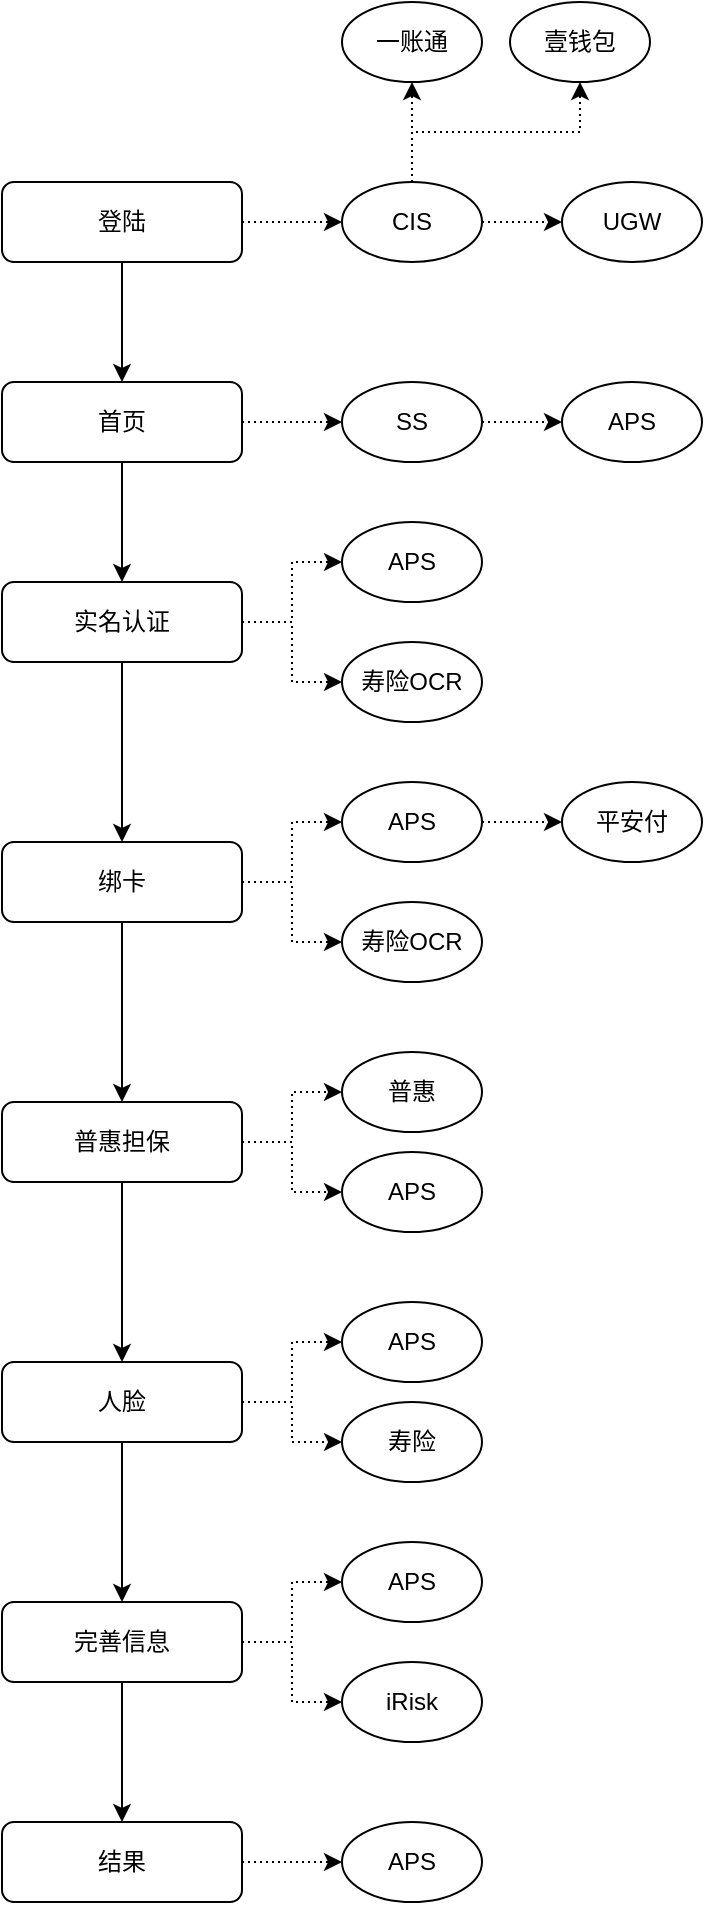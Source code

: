 <mxfile version="13.5.9" type="github">
  <diagram id="C5RBs43oDa-KdzZeNtuy" name="Page-1">
    <mxGraphModel dx="999" dy="573" grid="1" gridSize="10" guides="1" tooltips="1" connect="1" arrows="1" fold="1" page="1" pageScale="1" pageWidth="827" pageHeight="1169" math="0" shadow="0">
      <root>
        <mxCell id="WIyWlLk6GJQsqaUBKTNV-0" />
        <mxCell id="WIyWlLk6GJQsqaUBKTNV-1" parent="WIyWlLk6GJQsqaUBKTNV-0" />
        <mxCell id="BYyM6eGmgJWS8Cs3bAvA-7" style="edgeStyle=orthogonalEdgeStyle;rounded=0;orthogonalLoop=1;jettySize=auto;html=1;exitX=1;exitY=0.5;exitDx=0;exitDy=0;entryX=0;entryY=0.5;entryDx=0;entryDy=0;dashed=1;dashPattern=1 2;" edge="1" parent="WIyWlLk6GJQsqaUBKTNV-1" source="WIyWlLk6GJQsqaUBKTNV-3" target="BYyM6eGmgJWS8Cs3bAvA-6">
          <mxGeometry relative="1" as="geometry" />
        </mxCell>
        <mxCell id="BYyM6eGmgJWS8Cs3bAvA-11" style="edgeStyle=orthogonalEdgeStyle;rounded=0;orthogonalLoop=1;jettySize=auto;html=1;exitX=0.5;exitY=1;exitDx=0;exitDy=0;entryX=0.5;entryY=0;entryDx=0;entryDy=0;" edge="1" parent="WIyWlLk6GJQsqaUBKTNV-1" source="WIyWlLk6GJQsqaUBKTNV-3" target="BYyM6eGmgJWS8Cs3bAvA-10">
          <mxGeometry relative="1" as="geometry" />
        </mxCell>
        <mxCell id="WIyWlLk6GJQsqaUBKTNV-3" value="首页" style="rounded=1;whiteSpace=wrap;html=1;fontSize=12;glass=0;strokeWidth=1;shadow=0;" parent="WIyWlLk6GJQsqaUBKTNV-1" vertex="1">
          <mxGeometry x="90" y="240" width="120" height="40" as="geometry" />
        </mxCell>
        <mxCell id="BYyM6eGmgJWS8Cs3bAvA-4" style="edgeStyle=orthogonalEdgeStyle;rounded=0;orthogonalLoop=1;jettySize=auto;html=1;exitX=1;exitY=0.5;exitDx=0;exitDy=0;dashed=1;dashPattern=1 2;" edge="1" parent="WIyWlLk6GJQsqaUBKTNV-1" source="BYyM6eGmgJWS8Cs3bAvA-0" target="BYyM6eGmgJWS8Cs3bAvA-1">
          <mxGeometry relative="1" as="geometry" />
        </mxCell>
        <mxCell id="BYyM6eGmgJWS8Cs3bAvA-5" style="edgeStyle=orthogonalEdgeStyle;rounded=0;orthogonalLoop=1;jettySize=auto;html=1;exitX=0.5;exitY=1;exitDx=0;exitDy=0;entryX=0.5;entryY=0;entryDx=0;entryDy=0;" edge="1" parent="WIyWlLk6GJQsqaUBKTNV-1" source="BYyM6eGmgJWS8Cs3bAvA-0" target="WIyWlLk6GJQsqaUBKTNV-3">
          <mxGeometry relative="1" as="geometry" />
        </mxCell>
        <mxCell id="BYyM6eGmgJWS8Cs3bAvA-0" value="登陆" style="rounded=1;whiteSpace=wrap;html=1;" vertex="1" parent="WIyWlLk6GJQsqaUBKTNV-1">
          <mxGeometry x="90" y="140" width="120" height="40" as="geometry" />
        </mxCell>
        <mxCell id="BYyM6eGmgJWS8Cs3bAvA-23" style="edgeStyle=orthogonalEdgeStyle;rounded=0;orthogonalLoop=1;jettySize=auto;html=1;exitX=1;exitY=0.5;exitDx=0;exitDy=0;entryX=0;entryY=0.5;entryDx=0;entryDy=0;dashed=1;dashPattern=1 2;" edge="1" parent="WIyWlLk6GJQsqaUBKTNV-1" source="BYyM6eGmgJWS8Cs3bAvA-1" target="BYyM6eGmgJWS8Cs3bAvA-22">
          <mxGeometry relative="1" as="geometry" />
        </mxCell>
        <mxCell id="BYyM6eGmgJWS8Cs3bAvA-26" style="edgeStyle=orthogonalEdgeStyle;rounded=0;orthogonalLoop=1;jettySize=auto;html=1;exitX=0.5;exitY=0;exitDx=0;exitDy=0;entryX=0.5;entryY=1;entryDx=0;entryDy=0;dashed=1;dashPattern=1 2;" edge="1" parent="WIyWlLk6GJQsqaUBKTNV-1" source="BYyM6eGmgJWS8Cs3bAvA-1" target="BYyM6eGmgJWS8Cs3bAvA-24">
          <mxGeometry relative="1" as="geometry" />
        </mxCell>
        <mxCell id="BYyM6eGmgJWS8Cs3bAvA-30" style="edgeStyle=orthogonalEdgeStyle;rounded=0;orthogonalLoop=1;jettySize=auto;html=1;exitX=0.5;exitY=0;exitDx=0;exitDy=0;entryX=0.5;entryY=1;entryDx=0;entryDy=0;dashed=1;dashPattern=1 2;" edge="1" parent="WIyWlLk6GJQsqaUBKTNV-1" source="BYyM6eGmgJWS8Cs3bAvA-1" target="BYyM6eGmgJWS8Cs3bAvA-25">
          <mxGeometry relative="1" as="geometry" />
        </mxCell>
        <mxCell id="BYyM6eGmgJWS8Cs3bAvA-1" value="CIS" style="ellipse;whiteSpace=wrap;html=1;" vertex="1" parent="WIyWlLk6GJQsqaUBKTNV-1">
          <mxGeometry x="260" y="140" width="70" height="40" as="geometry" />
        </mxCell>
        <mxCell id="BYyM6eGmgJWS8Cs3bAvA-9" style="edgeStyle=orthogonalEdgeStyle;rounded=0;orthogonalLoop=1;jettySize=auto;html=1;exitX=1;exitY=0.5;exitDx=0;exitDy=0;entryX=0;entryY=0.5;entryDx=0;entryDy=0;dashed=1;dashPattern=1 2;" edge="1" parent="WIyWlLk6GJQsqaUBKTNV-1" source="BYyM6eGmgJWS8Cs3bAvA-6" target="BYyM6eGmgJWS8Cs3bAvA-8">
          <mxGeometry relative="1" as="geometry" />
        </mxCell>
        <mxCell id="BYyM6eGmgJWS8Cs3bAvA-6" value="SS" style="ellipse;whiteSpace=wrap;html=1;" vertex="1" parent="WIyWlLk6GJQsqaUBKTNV-1">
          <mxGeometry x="260" y="240" width="70" height="40" as="geometry" />
        </mxCell>
        <mxCell id="BYyM6eGmgJWS8Cs3bAvA-8" value="APS" style="ellipse;whiteSpace=wrap;html=1;" vertex="1" parent="WIyWlLk6GJQsqaUBKTNV-1">
          <mxGeometry x="370" y="240" width="70" height="40" as="geometry" />
        </mxCell>
        <mxCell id="BYyM6eGmgJWS8Cs3bAvA-13" style="edgeStyle=orthogonalEdgeStyle;rounded=0;orthogonalLoop=1;jettySize=auto;html=1;exitX=1;exitY=0.5;exitDx=0;exitDy=0;dashed=1;dashPattern=1 2;" edge="1" parent="WIyWlLk6GJQsqaUBKTNV-1" source="BYyM6eGmgJWS8Cs3bAvA-10" target="BYyM6eGmgJWS8Cs3bAvA-12">
          <mxGeometry relative="1" as="geometry" />
        </mxCell>
        <mxCell id="BYyM6eGmgJWS8Cs3bAvA-15" style="edgeStyle=orthogonalEdgeStyle;rounded=0;orthogonalLoop=1;jettySize=auto;html=1;exitX=1;exitY=0.5;exitDx=0;exitDy=0;entryX=0;entryY=0.5;entryDx=0;entryDy=0;dashed=1;dashPattern=1 2;" edge="1" parent="WIyWlLk6GJQsqaUBKTNV-1" source="BYyM6eGmgJWS8Cs3bAvA-10" target="BYyM6eGmgJWS8Cs3bAvA-14">
          <mxGeometry relative="1" as="geometry" />
        </mxCell>
        <mxCell id="BYyM6eGmgJWS8Cs3bAvA-17" style="edgeStyle=orthogonalEdgeStyle;rounded=0;orthogonalLoop=1;jettySize=auto;html=1;exitX=0.5;exitY=1;exitDx=0;exitDy=0;" edge="1" parent="WIyWlLk6GJQsqaUBKTNV-1" source="BYyM6eGmgJWS8Cs3bAvA-10" target="BYyM6eGmgJWS8Cs3bAvA-16">
          <mxGeometry relative="1" as="geometry" />
        </mxCell>
        <mxCell id="BYyM6eGmgJWS8Cs3bAvA-10" value="实名认证" style="rounded=1;whiteSpace=wrap;html=1;fontSize=12;glass=0;strokeWidth=1;shadow=0;" vertex="1" parent="WIyWlLk6GJQsqaUBKTNV-1">
          <mxGeometry x="90" y="340" width="120" height="40" as="geometry" />
        </mxCell>
        <mxCell id="BYyM6eGmgJWS8Cs3bAvA-12" value="APS" style="ellipse;whiteSpace=wrap;html=1;" vertex="1" parent="WIyWlLk6GJQsqaUBKTNV-1">
          <mxGeometry x="260" y="310" width="70" height="40" as="geometry" />
        </mxCell>
        <mxCell id="BYyM6eGmgJWS8Cs3bAvA-14" value="寿险OCR" style="ellipse;whiteSpace=wrap;html=1;" vertex="1" parent="WIyWlLk6GJQsqaUBKTNV-1">
          <mxGeometry x="260" y="370" width="70" height="40" as="geometry" />
        </mxCell>
        <mxCell id="BYyM6eGmgJWS8Cs3bAvA-20" style="edgeStyle=orthogonalEdgeStyle;rounded=0;orthogonalLoop=1;jettySize=auto;html=1;exitX=1;exitY=0.5;exitDx=0;exitDy=0;entryX=0;entryY=0.5;entryDx=0;entryDy=0;dashed=1;dashPattern=1 2;" edge="1" parent="WIyWlLk6GJQsqaUBKTNV-1" source="BYyM6eGmgJWS8Cs3bAvA-16" target="BYyM6eGmgJWS8Cs3bAvA-18">
          <mxGeometry relative="1" as="geometry" />
        </mxCell>
        <mxCell id="BYyM6eGmgJWS8Cs3bAvA-21" style="edgeStyle=orthogonalEdgeStyle;rounded=0;orthogonalLoop=1;jettySize=auto;html=1;exitX=1;exitY=0.5;exitDx=0;exitDy=0;entryX=0;entryY=0.5;entryDx=0;entryDy=0;dashed=1;dashPattern=1 2;" edge="1" parent="WIyWlLk6GJQsqaUBKTNV-1" source="BYyM6eGmgJWS8Cs3bAvA-16" target="BYyM6eGmgJWS8Cs3bAvA-19">
          <mxGeometry relative="1" as="geometry" />
        </mxCell>
        <mxCell id="BYyM6eGmgJWS8Cs3bAvA-32" value="" style="edgeStyle=orthogonalEdgeStyle;rounded=0;orthogonalLoop=1;jettySize=auto;html=1;" edge="1" parent="WIyWlLk6GJQsqaUBKTNV-1" source="BYyM6eGmgJWS8Cs3bAvA-16" target="BYyM6eGmgJWS8Cs3bAvA-31">
          <mxGeometry relative="1" as="geometry" />
        </mxCell>
        <mxCell id="BYyM6eGmgJWS8Cs3bAvA-16" value="绑卡" style="rounded=1;whiteSpace=wrap;html=1;fontSize=12;glass=0;strokeWidth=1;shadow=0;" vertex="1" parent="WIyWlLk6GJQsqaUBKTNV-1">
          <mxGeometry x="90" y="470" width="120" height="40" as="geometry" />
        </mxCell>
        <mxCell id="BYyM6eGmgJWS8Cs3bAvA-38" style="edgeStyle=orthogonalEdgeStyle;rounded=0;orthogonalLoop=1;jettySize=auto;html=1;exitX=1;exitY=0.5;exitDx=0;exitDy=0;dashed=1;dashPattern=1 2;" edge="1" parent="WIyWlLk6GJQsqaUBKTNV-1" source="BYyM6eGmgJWS8Cs3bAvA-18" target="BYyM6eGmgJWS8Cs3bAvA-37">
          <mxGeometry relative="1" as="geometry" />
        </mxCell>
        <mxCell id="BYyM6eGmgJWS8Cs3bAvA-18" value="APS" style="ellipse;whiteSpace=wrap;html=1;" vertex="1" parent="WIyWlLk6GJQsqaUBKTNV-1">
          <mxGeometry x="260" y="440" width="70" height="40" as="geometry" />
        </mxCell>
        <mxCell id="BYyM6eGmgJWS8Cs3bAvA-19" value="寿险OCR" style="ellipse;whiteSpace=wrap;html=1;" vertex="1" parent="WIyWlLk6GJQsqaUBKTNV-1">
          <mxGeometry x="260" y="500" width="70" height="40" as="geometry" />
        </mxCell>
        <mxCell id="BYyM6eGmgJWS8Cs3bAvA-22" value="UGW" style="ellipse;whiteSpace=wrap;html=1;" vertex="1" parent="WIyWlLk6GJQsqaUBKTNV-1">
          <mxGeometry x="370" y="140" width="70" height="40" as="geometry" />
        </mxCell>
        <mxCell id="BYyM6eGmgJWS8Cs3bAvA-24" value="一账通" style="ellipse;whiteSpace=wrap;html=1;" vertex="1" parent="WIyWlLk6GJQsqaUBKTNV-1">
          <mxGeometry x="260" y="50" width="70" height="40" as="geometry" />
        </mxCell>
        <mxCell id="BYyM6eGmgJWS8Cs3bAvA-25" value="壹钱包" style="ellipse;whiteSpace=wrap;html=1;" vertex="1" parent="WIyWlLk6GJQsqaUBKTNV-1">
          <mxGeometry x="344" y="50" width="70" height="40" as="geometry" />
        </mxCell>
        <mxCell id="BYyM6eGmgJWS8Cs3bAvA-34" style="edgeStyle=orthogonalEdgeStyle;rounded=0;orthogonalLoop=1;jettySize=auto;html=1;exitX=1;exitY=0.5;exitDx=0;exitDy=0;entryX=0;entryY=0.5;entryDx=0;entryDy=0;dashed=1;dashPattern=1 2;" edge="1" parent="WIyWlLk6GJQsqaUBKTNV-1" source="BYyM6eGmgJWS8Cs3bAvA-31" target="BYyM6eGmgJWS8Cs3bAvA-33">
          <mxGeometry relative="1" as="geometry" />
        </mxCell>
        <mxCell id="BYyM6eGmgJWS8Cs3bAvA-36" style="edgeStyle=orthogonalEdgeStyle;rounded=0;orthogonalLoop=1;jettySize=auto;html=1;exitX=1;exitY=0.5;exitDx=0;exitDy=0;entryX=0;entryY=0.5;entryDx=0;entryDy=0;dashed=1;dashPattern=1 2;" edge="1" parent="WIyWlLk6GJQsqaUBKTNV-1" source="BYyM6eGmgJWS8Cs3bAvA-31" target="BYyM6eGmgJWS8Cs3bAvA-35">
          <mxGeometry relative="1" as="geometry" />
        </mxCell>
        <mxCell id="BYyM6eGmgJWS8Cs3bAvA-40" style="edgeStyle=orthogonalEdgeStyle;rounded=0;orthogonalLoop=1;jettySize=auto;html=1;exitX=0.5;exitY=1;exitDx=0;exitDy=0;entryX=0.5;entryY=0;entryDx=0;entryDy=0;" edge="1" parent="WIyWlLk6GJQsqaUBKTNV-1" source="BYyM6eGmgJWS8Cs3bAvA-31" target="BYyM6eGmgJWS8Cs3bAvA-39">
          <mxGeometry relative="1" as="geometry" />
        </mxCell>
        <mxCell id="BYyM6eGmgJWS8Cs3bAvA-31" value="普惠担保" style="rounded=1;whiteSpace=wrap;html=1;fontSize=12;glass=0;strokeWidth=1;shadow=0;" vertex="1" parent="WIyWlLk6GJQsqaUBKTNV-1">
          <mxGeometry x="90" y="600" width="120" height="40" as="geometry" />
        </mxCell>
        <mxCell id="BYyM6eGmgJWS8Cs3bAvA-33" value="普惠" style="ellipse;whiteSpace=wrap;html=1;" vertex="1" parent="WIyWlLk6GJQsqaUBKTNV-1">
          <mxGeometry x="260" y="575" width="70" height="40" as="geometry" />
        </mxCell>
        <mxCell id="BYyM6eGmgJWS8Cs3bAvA-35" value="APS" style="ellipse;whiteSpace=wrap;html=1;" vertex="1" parent="WIyWlLk6GJQsqaUBKTNV-1">
          <mxGeometry x="260" y="625" width="70" height="40" as="geometry" />
        </mxCell>
        <mxCell id="BYyM6eGmgJWS8Cs3bAvA-37" value="平安付" style="ellipse;whiteSpace=wrap;html=1;" vertex="1" parent="WIyWlLk6GJQsqaUBKTNV-1">
          <mxGeometry x="370" y="440" width="70" height="40" as="geometry" />
        </mxCell>
        <mxCell id="BYyM6eGmgJWS8Cs3bAvA-42" style="edgeStyle=orthogonalEdgeStyle;rounded=0;orthogonalLoop=1;jettySize=auto;html=1;exitX=1;exitY=0.5;exitDx=0;exitDy=0;dashed=1;dashPattern=1 2;" edge="1" parent="WIyWlLk6GJQsqaUBKTNV-1" source="BYyM6eGmgJWS8Cs3bAvA-39" target="BYyM6eGmgJWS8Cs3bAvA-41">
          <mxGeometry relative="1" as="geometry" />
        </mxCell>
        <mxCell id="BYyM6eGmgJWS8Cs3bAvA-44" style="edgeStyle=orthogonalEdgeStyle;rounded=0;orthogonalLoop=1;jettySize=auto;html=1;exitX=1;exitY=0.5;exitDx=0;exitDy=0;dashed=1;dashPattern=1 2;" edge="1" parent="WIyWlLk6GJQsqaUBKTNV-1" source="BYyM6eGmgJWS8Cs3bAvA-39" target="BYyM6eGmgJWS8Cs3bAvA-43">
          <mxGeometry relative="1" as="geometry" />
        </mxCell>
        <mxCell id="BYyM6eGmgJWS8Cs3bAvA-46" style="edgeStyle=orthogonalEdgeStyle;rounded=0;orthogonalLoop=1;jettySize=auto;html=1;exitX=0.5;exitY=1;exitDx=0;exitDy=0;entryX=0.5;entryY=0;entryDx=0;entryDy=0;" edge="1" parent="WIyWlLk6GJQsqaUBKTNV-1" source="BYyM6eGmgJWS8Cs3bAvA-39" target="BYyM6eGmgJWS8Cs3bAvA-45">
          <mxGeometry relative="1" as="geometry" />
        </mxCell>
        <mxCell id="BYyM6eGmgJWS8Cs3bAvA-39" value="人脸" style="rounded=1;whiteSpace=wrap;html=1;fontSize=12;glass=0;strokeWidth=1;shadow=0;" vertex="1" parent="WIyWlLk6GJQsqaUBKTNV-1">
          <mxGeometry x="90" y="730" width="120" height="40" as="geometry" />
        </mxCell>
        <mxCell id="BYyM6eGmgJWS8Cs3bAvA-41" value="APS" style="ellipse;whiteSpace=wrap;html=1;" vertex="1" parent="WIyWlLk6GJQsqaUBKTNV-1">
          <mxGeometry x="260" y="700" width="70" height="40" as="geometry" />
        </mxCell>
        <mxCell id="BYyM6eGmgJWS8Cs3bAvA-43" value="寿险" style="ellipse;whiteSpace=wrap;html=1;" vertex="1" parent="WIyWlLk6GJQsqaUBKTNV-1">
          <mxGeometry x="260" y="750" width="70" height="40" as="geometry" />
        </mxCell>
        <mxCell id="BYyM6eGmgJWS8Cs3bAvA-48" style="edgeStyle=orthogonalEdgeStyle;rounded=0;orthogonalLoop=1;jettySize=auto;html=1;exitX=1;exitY=0.5;exitDx=0;exitDy=0;dashed=1;dashPattern=1 2;" edge="1" parent="WIyWlLk6GJQsqaUBKTNV-1" source="BYyM6eGmgJWS8Cs3bAvA-45" target="BYyM6eGmgJWS8Cs3bAvA-47">
          <mxGeometry relative="1" as="geometry" />
        </mxCell>
        <mxCell id="BYyM6eGmgJWS8Cs3bAvA-50" style="edgeStyle=orthogonalEdgeStyle;rounded=0;orthogonalLoop=1;jettySize=auto;html=1;exitX=1;exitY=0.5;exitDx=0;exitDy=0;dashed=1;dashPattern=1 2;" edge="1" parent="WIyWlLk6GJQsqaUBKTNV-1" source="BYyM6eGmgJWS8Cs3bAvA-45" target="BYyM6eGmgJWS8Cs3bAvA-49">
          <mxGeometry relative="1" as="geometry" />
        </mxCell>
        <mxCell id="BYyM6eGmgJWS8Cs3bAvA-52" style="edgeStyle=orthogonalEdgeStyle;rounded=0;orthogonalLoop=1;jettySize=auto;html=1;exitX=0.5;exitY=1;exitDx=0;exitDy=0;" edge="1" parent="WIyWlLk6GJQsqaUBKTNV-1" source="BYyM6eGmgJWS8Cs3bAvA-45" target="BYyM6eGmgJWS8Cs3bAvA-51">
          <mxGeometry relative="1" as="geometry" />
        </mxCell>
        <mxCell id="BYyM6eGmgJWS8Cs3bAvA-45" value="完善信息" style="rounded=1;whiteSpace=wrap;html=1;fontSize=12;glass=0;strokeWidth=1;shadow=0;" vertex="1" parent="WIyWlLk6GJQsqaUBKTNV-1">
          <mxGeometry x="90" y="850" width="120" height="40" as="geometry" />
        </mxCell>
        <mxCell id="BYyM6eGmgJWS8Cs3bAvA-47" value="APS" style="ellipse;whiteSpace=wrap;html=1;" vertex="1" parent="WIyWlLk6GJQsqaUBKTNV-1">
          <mxGeometry x="260" y="820" width="70" height="40" as="geometry" />
        </mxCell>
        <mxCell id="BYyM6eGmgJWS8Cs3bAvA-49" value="iRisk" style="ellipse;whiteSpace=wrap;html=1;" vertex="1" parent="WIyWlLk6GJQsqaUBKTNV-1">
          <mxGeometry x="260" y="880" width="70" height="40" as="geometry" />
        </mxCell>
        <mxCell id="BYyM6eGmgJWS8Cs3bAvA-54" style="edgeStyle=orthogonalEdgeStyle;rounded=0;orthogonalLoop=1;jettySize=auto;html=1;exitX=1;exitY=0.5;exitDx=0;exitDy=0;dashed=1;dashPattern=1 2;" edge="1" parent="WIyWlLk6GJQsqaUBKTNV-1" source="BYyM6eGmgJWS8Cs3bAvA-51" target="BYyM6eGmgJWS8Cs3bAvA-53">
          <mxGeometry relative="1" as="geometry" />
        </mxCell>
        <mxCell id="BYyM6eGmgJWS8Cs3bAvA-51" value="结果" style="rounded=1;whiteSpace=wrap;html=1;fontSize=12;glass=0;strokeWidth=1;shadow=0;" vertex="1" parent="WIyWlLk6GJQsqaUBKTNV-1">
          <mxGeometry x="90" y="960" width="120" height="40" as="geometry" />
        </mxCell>
        <mxCell id="BYyM6eGmgJWS8Cs3bAvA-53" value="APS" style="ellipse;whiteSpace=wrap;html=1;" vertex="1" parent="WIyWlLk6GJQsqaUBKTNV-1">
          <mxGeometry x="260" y="960" width="70" height="40" as="geometry" />
        </mxCell>
      </root>
    </mxGraphModel>
  </diagram>
</mxfile>
